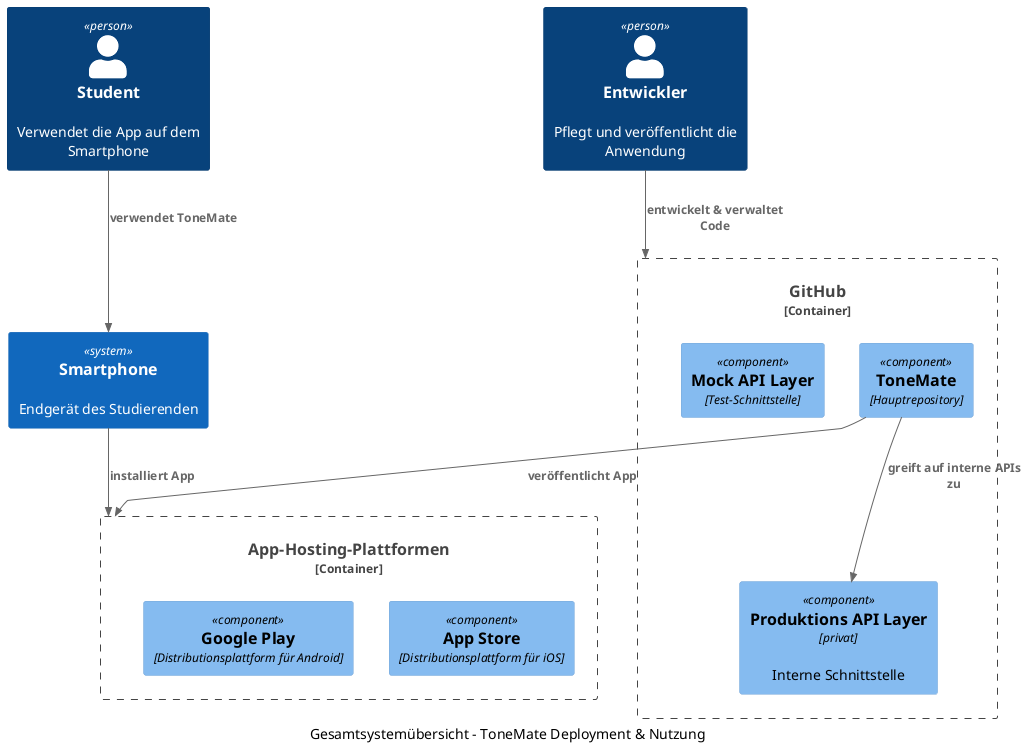@startuml
!include <C4/C4_Component>

caption Gesamtsystemübersicht – ToneMate Deployment & Nutzung

' Personen
Person(student, "Student", "Verwendet die App auf dem Smartphone")
Person(entw, "Entwickler", "Pflegt und veröffentlicht die Anwendung")

' Hosting Plattformen
Container_Boundary(stores, "App-Hosting-Plattformen") {
  Component(appStore, "App Store", "Distributionsplattform für iOS")
  Component(playStore, "Google Play", "Distributionsplattform für Android")
}

' GitHub-Projekte
Container_Boundary(github, "GitHub") {
  Component(repo1, "ToneMate", "Hauptrepository")
  Component(repo2, "Produktions API Layer", "Interne Schnittstelle", $techn = "privat")
  Component(repo3, "Mock API Layer", "Test-Schnittstelle")
}

' Weitere Systeme
System(handy, "Smartphone", "Endgerät des Studierenden")

' Beziehungen (klar gerichtet)
Rel(entw, github, "entwickelt & verwaltet Code")
Rel(repo1, repo2, "greift auf interne APIs zu")
Rel(repo1, stores, "veröffentlicht App")
Rel(handy, stores, "installiert App")
Rel(student, handy, "verwendet ToneMate")

@enduml
